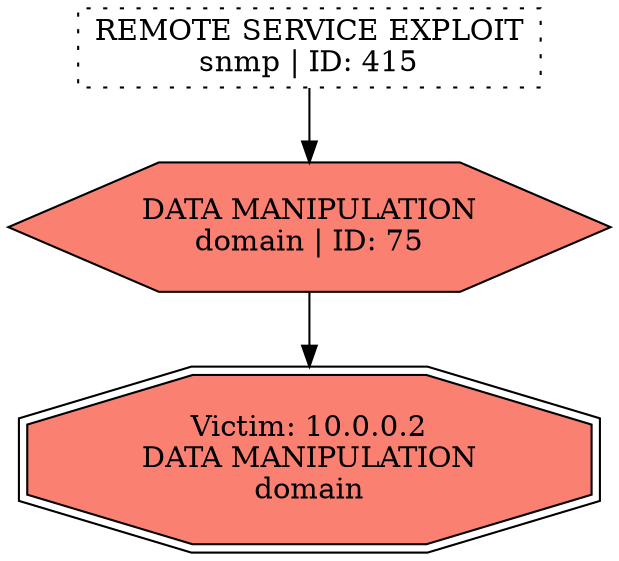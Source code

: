 digraph "" {
	"Victim: 10.0.0.2
DATA MANIPULATION
domain"	[fillcolor=salmon,
		shape=doubleoctagon,
		style=filled];
	"DATA MANIPULATION
domain | ID: 75"	[fillcolor=salmon,
		shape=hexagon,
		style=filled,
		tooltip="\"ET POLICY DNS Update From External net\""];
	"DATA MANIPULATION
domain | ID: 75" -> "Victim: 10.0.0.2
DATA MANIPULATION
domain"	[key=0,
		data="{}"];
	"REMOTE SERVICE EXPLOIT
snmp | ID: 415"	[shape=box,
		style=dotted,
		tooltip="\"ET SNMP Samsung Printer SNMP Hardcode RW Community String\""];
	"REMOTE SERVICE EXPLOIT
snmp | ID: 415" -> "DATA MANIPULATION
domain | ID: 75"	[key=0,
		data="{'color': 'blue', 'fontcolor': '\"blue\"', 'label': '\"start_next: 04/11/17, 14:01:35\ngap: 9sec\nend_prev: 04/11/17, 14:01:26\"'}"];
}
